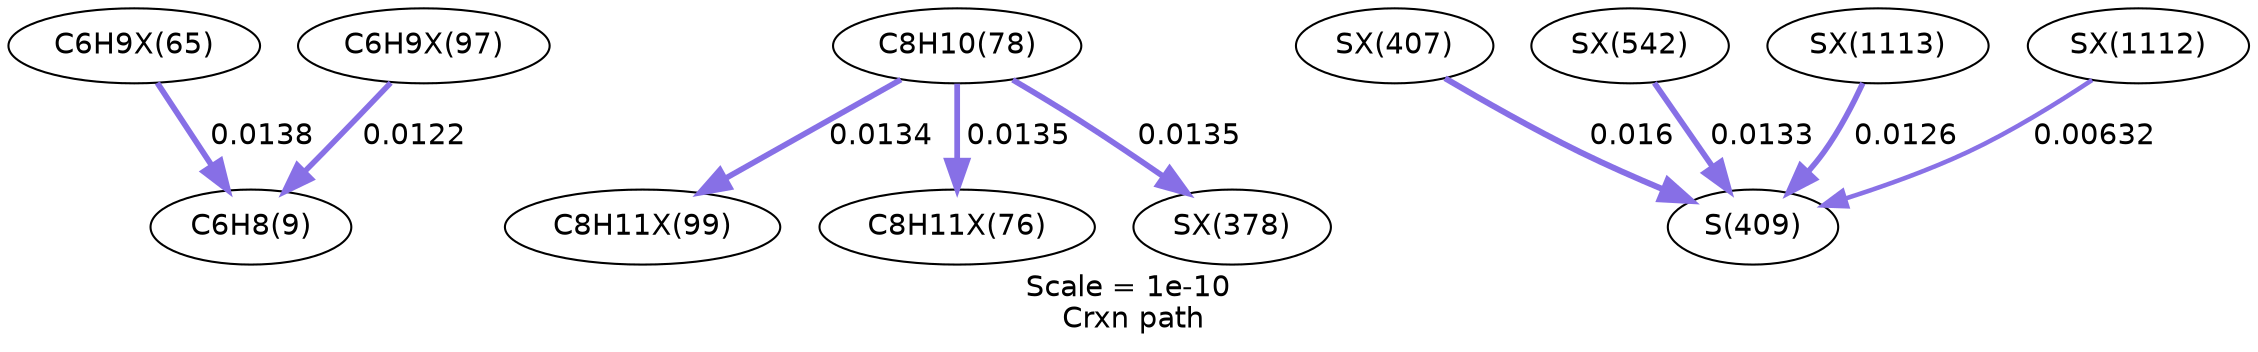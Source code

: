 digraph reaction_paths {
center=1;
s65 -> s9[fontname="Helvetica", style="setlinewidth(2.76)", arrowsize=1.38, color="0.7, 0.514, 0.9"
, label=" 0.0138"];
s74 -> s9[fontname="Helvetica", style="setlinewidth(2.67)", arrowsize=1.34, color="0.7, 0.512, 0.9"
, label=" 0.0122"];
s12 -> s75[fontname="Helvetica", style="setlinewidth(2.74)", arrowsize=1.37, color="0.7, 0.513, 0.9"
, label=" 0.0134"];
s12 -> s69[fontname="Helvetica", style="setlinewidth(2.75)", arrowsize=1.37, color="0.7, 0.513, 0.9"
, label=" 0.0135"];
s12 -> s90[fontname="Helvetica", style="setlinewidth(2.75)", arrowsize=1.38, color="0.7, 0.514, 0.9"
, label=" 0.0135"];
s92 -> s21[fontname="Helvetica", style="setlinewidth(2.88)", arrowsize=1.44, color="0.7, 0.516, 0.9"
, label=" 0.016"];
s98 -> s21[fontname="Helvetica", style="setlinewidth(2.74)", arrowsize=1.37, color="0.7, 0.513, 0.9"
, label=" 0.0133"];
s129 -> s21[fontname="Helvetica", style="setlinewidth(2.7)", arrowsize=1.35, color="0.7, 0.513, 0.9"
, label=" 0.0126"];
s128 -> s21[fontname="Helvetica", style="setlinewidth(2.18)", arrowsize=1.09, color="0.7, 0.506, 0.9"
, label=" 0.00632"];
s9 [ fontname="Helvetica", label="C6H8(9)"];
s12 [ fontname="Helvetica", label="C8H10(78)"];
s21 [ fontname="Helvetica", label="S(409)"];
s65 [ fontname="Helvetica", label="C6H9X(65)"];
s69 [ fontname="Helvetica", label="C8H11X(76)"];
s74 [ fontname="Helvetica", label="C6H9X(97)"];
s75 [ fontname="Helvetica", label="C8H11X(99)"];
s90 [ fontname="Helvetica", label="SX(378)"];
s92 [ fontname="Helvetica", label="SX(407)"];
s98 [ fontname="Helvetica", label="SX(542)"];
s128 [ fontname="Helvetica", label="SX(1112)"];
s129 [ fontname="Helvetica", label="SX(1113)"];
 label = "Scale = 1e-10\l Crxn path";
 fontname = "Helvetica";
}
